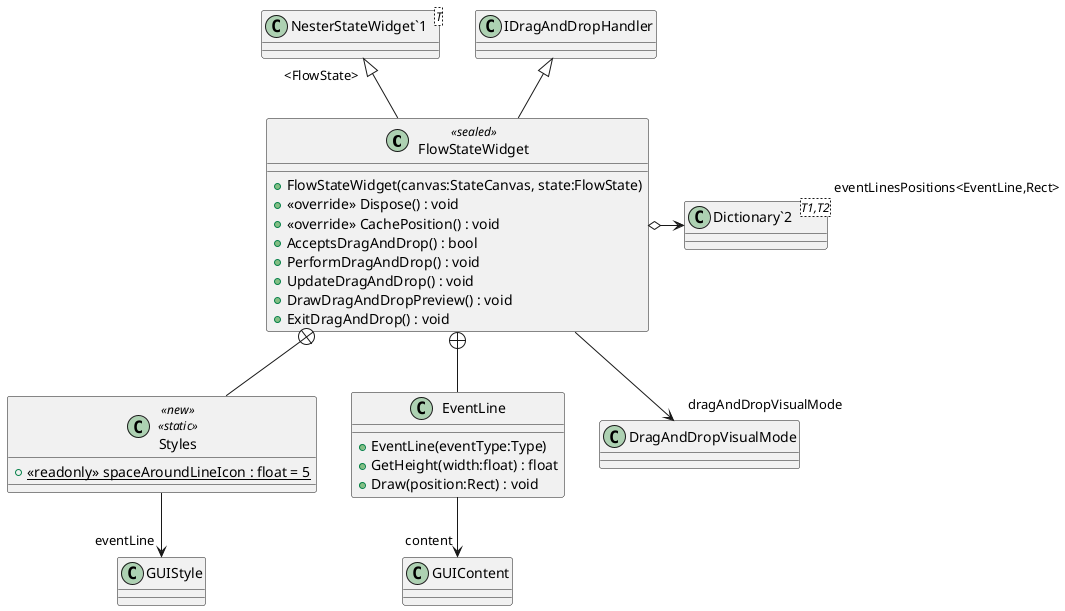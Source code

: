 @startuml
class FlowStateWidget <<sealed>> {
    + FlowStateWidget(canvas:StateCanvas, state:FlowState)
    + <<override>> Dispose() : void
    + <<override>> CachePosition() : void
    + AcceptsDragAndDrop() : bool
    + PerformDragAndDrop() : void
    + UpdateDragAndDrop() : void
    + DrawDragAndDropPreview() : void
    + ExitDragAndDrop() : void
}
class "NesterStateWidget`1"<T> {
}
class "Dictionary`2"<T1,T2> {
}
class Styles <<new>> <<static>> {
    + {static} <<readonly>> spaceAroundLineIcon : float = 5
}
class EventLine {
    + EventLine(eventType:Type)
    + GetHeight(width:float) : float
    + Draw(position:Rect) : void
}
"NesterStateWidget`1" "<FlowState>" <|-- FlowStateWidget
IDragAndDropHandler <|-- FlowStateWidget
FlowStateWidget o-> "eventLinesPositions<EventLine,Rect>" "Dictionary`2"
FlowStateWidget --> "dragAndDropVisualMode" DragAndDropVisualMode
FlowStateWidget +-- Styles
Styles --> "eventLine" GUIStyle
FlowStateWidget +-- EventLine
EventLine --> "content" GUIContent
@enduml
